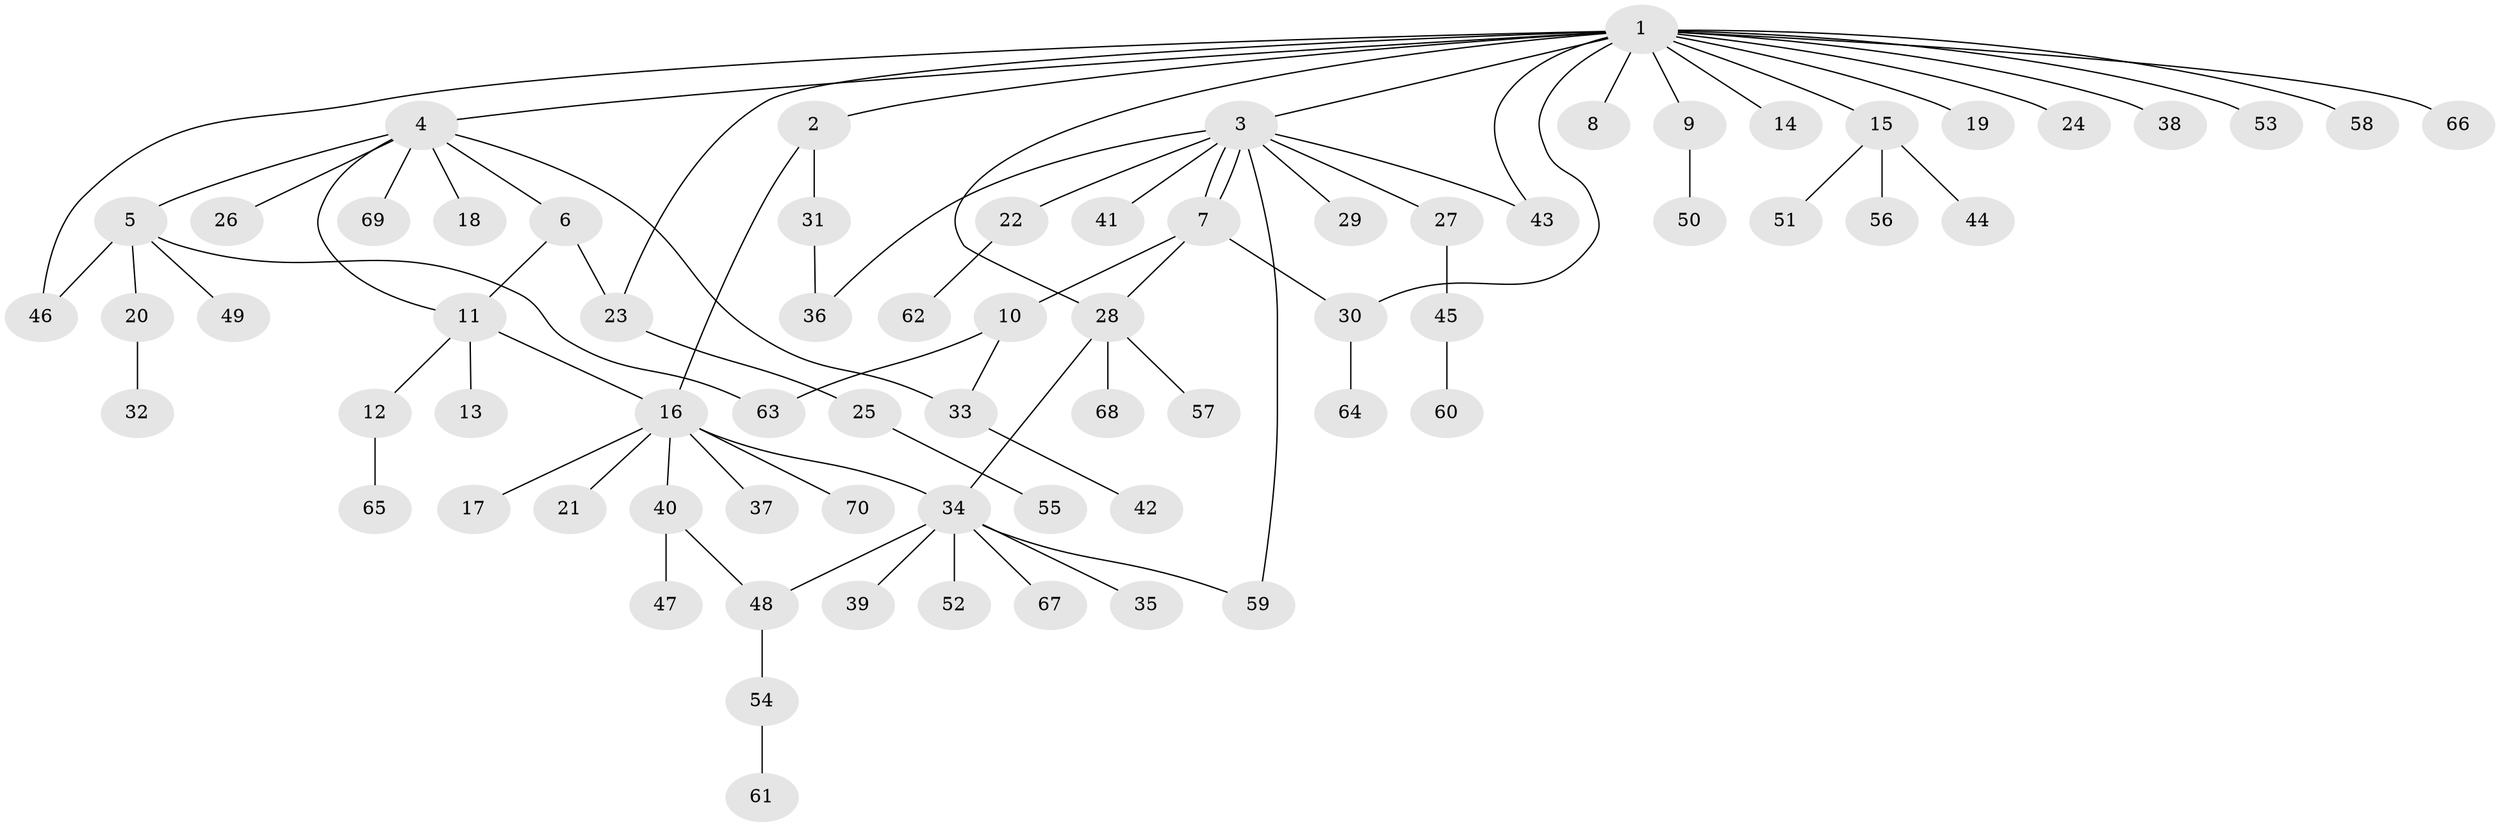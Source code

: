 // coarse degree distribution, {4: 0.09302325581395349, 6: 0.046511627906976744, 3: 0.11627906976744186, 2: 0.18604651162790697, 7: 0.046511627906976744, 1: 0.4883720930232558, 16: 0.023255813953488372}
// Generated by graph-tools (version 1.1) at 2025/36/03/04/25 23:36:55]
// undirected, 70 vertices, 83 edges
graph export_dot {
  node [color=gray90,style=filled];
  1;
  2;
  3;
  4;
  5;
  6;
  7;
  8;
  9;
  10;
  11;
  12;
  13;
  14;
  15;
  16;
  17;
  18;
  19;
  20;
  21;
  22;
  23;
  24;
  25;
  26;
  27;
  28;
  29;
  30;
  31;
  32;
  33;
  34;
  35;
  36;
  37;
  38;
  39;
  40;
  41;
  42;
  43;
  44;
  45;
  46;
  47;
  48;
  49;
  50;
  51;
  52;
  53;
  54;
  55;
  56;
  57;
  58;
  59;
  60;
  61;
  62;
  63;
  64;
  65;
  66;
  67;
  68;
  69;
  70;
  1 -- 2;
  1 -- 3;
  1 -- 4;
  1 -- 8;
  1 -- 9;
  1 -- 14;
  1 -- 15;
  1 -- 19;
  1 -- 23;
  1 -- 24;
  1 -- 28;
  1 -- 30;
  1 -- 38;
  1 -- 43;
  1 -- 46;
  1 -- 53;
  1 -- 58;
  1 -- 66;
  2 -- 16;
  2 -- 31;
  3 -- 7;
  3 -- 7;
  3 -- 22;
  3 -- 27;
  3 -- 29;
  3 -- 36;
  3 -- 41;
  3 -- 43;
  3 -- 59;
  4 -- 5;
  4 -- 6;
  4 -- 11;
  4 -- 18;
  4 -- 26;
  4 -- 33;
  4 -- 69;
  5 -- 20;
  5 -- 46;
  5 -- 49;
  5 -- 63;
  6 -- 11;
  6 -- 23;
  7 -- 10;
  7 -- 28;
  7 -- 30;
  9 -- 50;
  10 -- 33;
  10 -- 63;
  11 -- 12;
  11 -- 13;
  11 -- 16;
  12 -- 65;
  15 -- 44;
  15 -- 51;
  15 -- 56;
  16 -- 17;
  16 -- 21;
  16 -- 34;
  16 -- 37;
  16 -- 40;
  16 -- 70;
  20 -- 32;
  22 -- 62;
  23 -- 25;
  25 -- 55;
  27 -- 45;
  28 -- 34;
  28 -- 57;
  28 -- 68;
  30 -- 64;
  31 -- 36;
  33 -- 42;
  34 -- 35;
  34 -- 39;
  34 -- 48;
  34 -- 52;
  34 -- 59;
  34 -- 67;
  40 -- 47;
  40 -- 48;
  45 -- 60;
  48 -- 54;
  54 -- 61;
}
